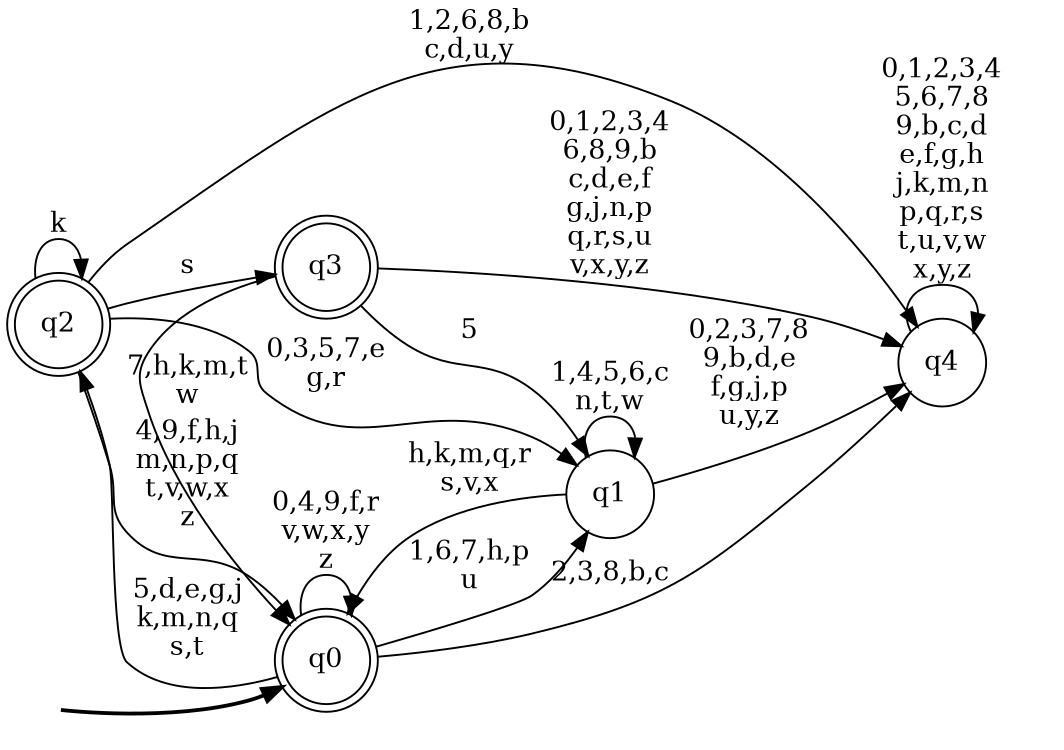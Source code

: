 digraph BlueStarA {
__start0 [style = invis, shape = none, label = "", width = 0, height = 0];

rankdir=LR;
size="8,5";

s0 [style="rounded,filled", color="black", fillcolor="white" shape="doublecircle", label="q0"];
s1 [style="filled", color="black", fillcolor="white" shape="circle", label="q1"];
s2 [style="rounded,filled", color="black", fillcolor="white" shape="doublecircle", label="q2"];
s3 [style="rounded,filled", color="black", fillcolor="white" shape="doublecircle", label="q3"];
s4 [style="filled", color="black", fillcolor="white" shape="circle", label="q4"];
subgraph cluster_main { 
	graph [pad=".75", ranksep="0.15", nodesep="0.15"];
	 style=invis; 
	__start0 -> s0 [penwidth=2];
}
s0 -> s0 [label="0,4,9,f,r\nv,w,x,y\nz"];
s0 -> s1 [label="1,6,7,h,p\nu"];
s0 -> s2 [label="5,d,e,g,j\nk,m,n,q\ns,t"];
s0 -> s4 [label="2,3,8,b,c"];
s1 -> s0 [label="h,k,m,q,r\ns,v,x"];
s1 -> s1 [label="1,4,5,6,c\nn,t,w"];
s1 -> s4 [label="0,2,3,7,8\n9,b,d,e\nf,g,j,p\nu,y,z"];
s2 -> s0 [label="4,9,f,h,j\nm,n,p,q\nt,v,w,x\nz"];
s2 -> s1 [label="0,3,5,7,e\ng,r"];
s2 -> s2 [label="k"];
s2 -> s3 [label="s"];
s2 -> s4 [label="1,2,6,8,b\nc,d,u,y"];
s3 -> s0 [label="7,h,k,m,t\nw"];
s3 -> s1 [label="5"];
s3 -> s4 [label="0,1,2,3,4\n6,8,9,b\nc,d,e,f\ng,j,n,p\nq,r,s,u\nv,x,y,z"];
s4 -> s4 [label="0,1,2,3,4\n5,6,7,8\n9,b,c,d\ne,f,g,h\nj,k,m,n\np,q,r,s\nt,u,v,w\nx,y,z"];

}